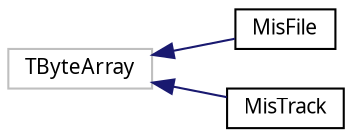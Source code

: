 digraph "Grafische Darstellung der Klassenhierarchie"
{
  edge [fontname="Sans",fontsize="10",labelfontname="Sans",labelfontsize="10"];
  node [fontname="Sans",fontsize="10",shape=record];
  rankdir="LR";
  Node150 [label="TByteArray",height=0.2,width=0.4,color="grey75", fillcolor="white", style="filled"];
  Node150 -> Node0 [dir="back",color="midnightblue",fontsize="10",style="solid",fontname="Sans"];
  Node0 [label="MisFile",height=0.2,width=0.4,color="black", fillcolor="white", style="filled",URL="$d5/d67/classMisFile.html"];
  Node150 -> Node152 [dir="back",color="midnightblue",fontsize="10",style="solid",fontname="Sans"];
  Node152 [label="MisTrack",height=0.2,width=0.4,color="black", fillcolor="white", style="filled",URL="$da/dd9/classMisTrack.html"];
}
